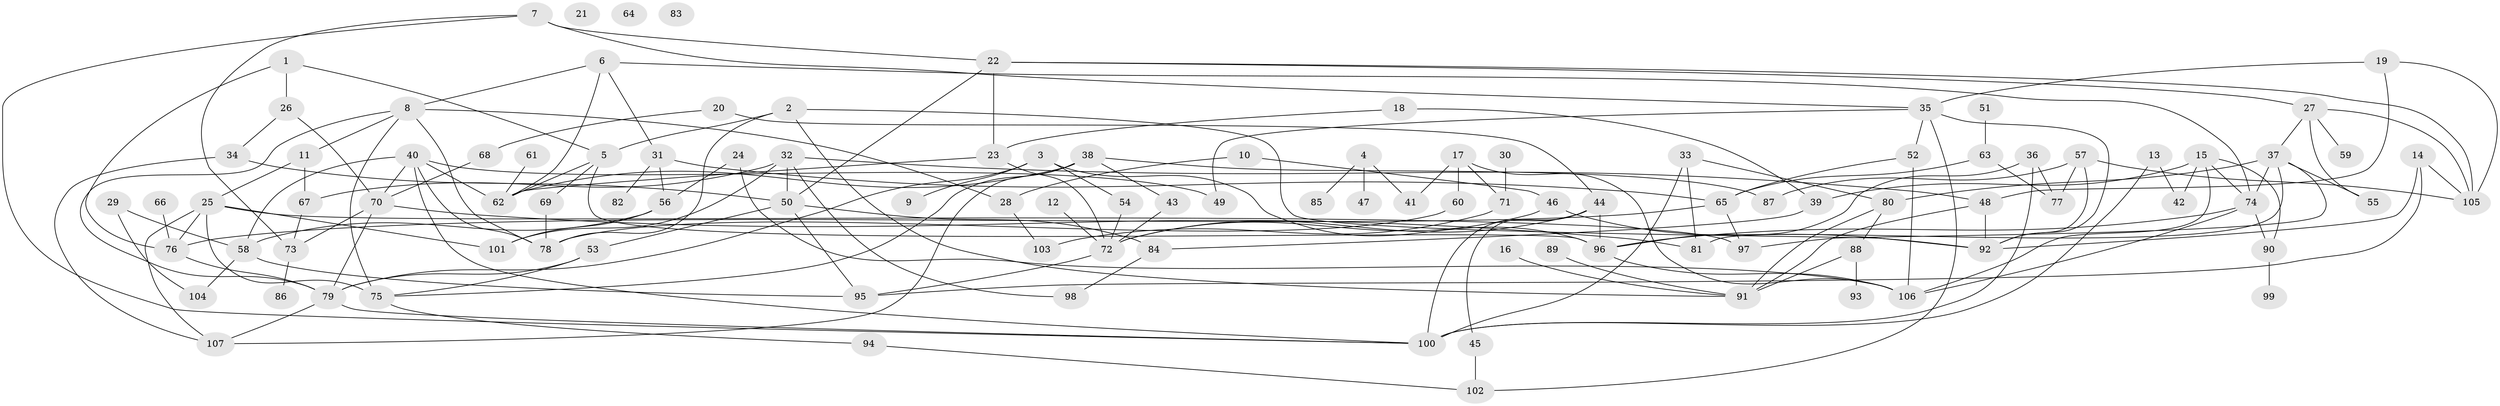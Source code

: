 // Generated by graph-tools (version 1.1) at 2025/25/03/09/25 03:25:20]
// undirected, 107 vertices, 176 edges
graph export_dot {
graph [start="1"]
  node [color=gray90,style=filled];
  1;
  2;
  3;
  4;
  5;
  6;
  7;
  8;
  9;
  10;
  11;
  12;
  13;
  14;
  15;
  16;
  17;
  18;
  19;
  20;
  21;
  22;
  23;
  24;
  25;
  26;
  27;
  28;
  29;
  30;
  31;
  32;
  33;
  34;
  35;
  36;
  37;
  38;
  39;
  40;
  41;
  42;
  43;
  44;
  45;
  46;
  47;
  48;
  49;
  50;
  51;
  52;
  53;
  54;
  55;
  56;
  57;
  58;
  59;
  60;
  61;
  62;
  63;
  64;
  65;
  66;
  67;
  68;
  69;
  70;
  71;
  72;
  73;
  74;
  75;
  76;
  77;
  78;
  79;
  80;
  81;
  82;
  83;
  84;
  85;
  86;
  87;
  88;
  89;
  90;
  91;
  92;
  93;
  94;
  95;
  96;
  97;
  98;
  99;
  100;
  101;
  102;
  103;
  104;
  105;
  106;
  107;
  1 -- 5;
  1 -- 26;
  1 -- 76;
  2 -- 5;
  2 -- 78;
  2 -- 91;
  2 -- 92;
  3 -- 9;
  3 -- 54;
  3 -- 79;
  3 -- 96;
  4 -- 41;
  4 -- 47;
  4 -- 85;
  5 -- 62;
  5 -- 69;
  5 -- 96;
  6 -- 8;
  6 -- 31;
  6 -- 62;
  6 -- 74;
  7 -- 22;
  7 -- 35;
  7 -- 73;
  7 -- 100;
  8 -- 11;
  8 -- 28;
  8 -- 75;
  8 -- 78;
  8 -- 79;
  10 -- 28;
  10 -- 46;
  11 -- 25;
  11 -- 67;
  12 -- 72;
  13 -- 42;
  13 -- 100;
  14 -- 92;
  14 -- 95;
  14 -- 105;
  15 -- 39;
  15 -- 42;
  15 -- 74;
  15 -- 90;
  15 -- 106;
  16 -- 91;
  17 -- 41;
  17 -- 60;
  17 -- 71;
  17 -- 106;
  18 -- 23;
  18 -- 39;
  19 -- 35;
  19 -- 48;
  19 -- 105;
  20 -- 44;
  20 -- 68;
  22 -- 23;
  22 -- 27;
  22 -- 50;
  22 -- 105;
  23 -- 62;
  23 -- 72;
  24 -- 56;
  24 -- 106;
  25 -- 75;
  25 -- 76;
  25 -- 97;
  25 -- 101;
  25 -- 107;
  26 -- 34;
  26 -- 70;
  27 -- 37;
  27 -- 55;
  27 -- 59;
  27 -- 105;
  28 -- 103;
  29 -- 58;
  29 -- 104;
  30 -- 71;
  31 -- 56;
  31 -- 65;
  31 -- 82;
  32 -- 48;
  32 -- 50;
  32 -- 67;
  32 -- 98;
  32 -- 101;
  33 -- 80;
  33 -- 81;
  33 -- 100;
  34 -- 50;
  34 -- 107;
  35 -- 49;
  35 -- 52;
  35 -- 92;
  35 -- 102;
  36 -- 77;
  36 -- 96;
  36 -- 100;
  37 -- 55;
  37 -- 74;
  37 -- 80;
  37 -- 81;
  37 -- 97;
  38 -- 43;
  38 -- 62;
  38 -- 75;
  38 -- 87;
  38 -- 107;
  39 -- 84;
  40 -- 49;
  40 -- 58;
  40 -- 62;
  40 -- 70;
  40 -- 78;
  40 -- 100;
  43 -- 72;
  44 -- 45;
  44 -- 72;
  44 -- 96;
  44 -- 100;
  45 -- 102;
  46 -- 72;
  46 -- 92;
  48 -- 91;
  48 -- 92;
  50 -- 53;
  50 -- 84;
  50 -- 95;
  51 -- 63;
  52 -- 65;
  52 -- 106;
  53 -- 75;
  53 -- 79;
  54 -- 72;
  56 -- 58;
  56 -- 101;
  57 -- 77;
  57 -- 87;
  57 -- 92;
  57 -- 105;
  58 -- 95;
  58 -- 104;
  60 -- 78;
  61 -- 62;
  63 -- 65;
  63 -- 77;
  65 -- 76;
  65 -- 97;
  66 -- 76;
  67 -- 73;
  68 -- 70;
  69 -- 78;
  70 -- 73;
  70 -- 79;
  70 -- 81;
  71 -- 103;
  72 -- 95;
  73 -- 86;
  74 -- 90;
  74 -- 96;
  74 -- 106;
  75 -- 94;
  76 -- 79;
  79 -- 100;
  79 -- 107;
  80 -- 88;
  80 -- 91;
  84 -- 98;
  88 -- 91;
  88 -- 93;
  89 -- 91;
  90 -- 99;
  94 -- 102;
  96 -- 106;
}
